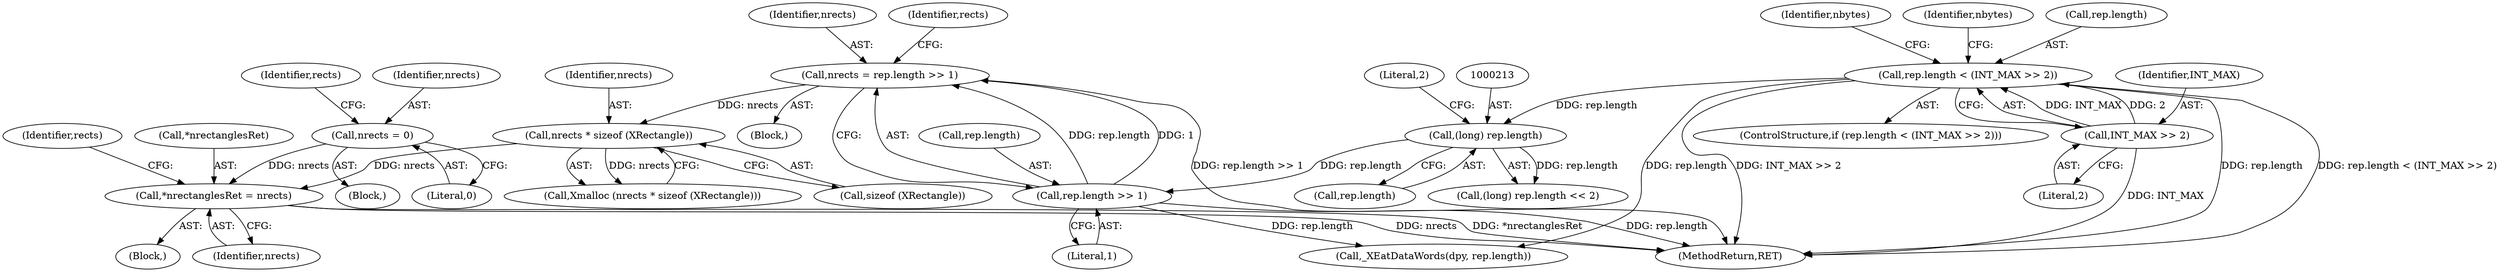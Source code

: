 digraph "0_libXfixes_61c1039ee23a2d1de712843bed3480654d7ef42e@pointer" {
"1000262" [label="(Call,*nrectanglesRet = nrects)"];
"1000237" [label="(Call,nrects = 0)"];
"1000228" [label="(Call,nrects * sizeof (XRectangle))"];
"1000218" [label="(Call,nrects = rep.length >> 1)"];
"1000220" [label="(Call,rep.length >> 1)"];
"1000212" [label="(Call,(long) rep.length)"];
"1000201" [label="(Call,rep.length < (INT_MAX >> 2))"];
"1000205" [label="(Call,INT_MAX >> 2)"];
"1000214" [label="(Call,rep.length)"];
"1000219" [label="(Identifier,nrects)"];
"1000218" [label="(Call,nrects = rep.length >> 1)"];
"1000217" [label="(Literal,2)"];
"1000267" [label="(Identifier,rects)"];
"1000211" [label="(Call,(long) rep.length << 2)"];
"1000200" [label="(ControlStructure,if (rep.length < (INT_MAX >> 2)))"];
"1000207" [label="(Literal,2)"];
"1000265" [label="(Identifier,nrects)"];
"1000202" [label="(Call,rep.length)"];
"1000268" [label="(MethodReturn,RET)"];
"1000208" [label="(Block,)"];
"1000235" [label="(Identifier,nbytes)"];
"1000212" [label="(Call,(long) rep.length)"];
"1000105" [label="(Block,)"];
"1000230" [label="(Call,sizeof (XRectangle))"];
"1000263" [label="(Call,*nrectanglesRet)"];
"1000262" [label="(Call,*nrectanglesRet = nrects)"];
"1000224" [label="(Literal,1)"];
"1000201" [label="(Call,rep.length < (INT_MAX >> 2))"];
"1000210" [label="(Identifier,nbytes)"];
"1000247" [label="(Call,_XEatDataWords(dpy, rep.length))"];
"1000206" [label="(Identifier,INT_MAX)"];
"1000237" [label="(Call,nrects = 0)"];
"1000241" [label="(Identifier,rects)"];
"1000220" [label="(Call,rep.length >> 1)"];
"1000226" [label="(Identifier,rects)"];
"1000233" [label="(Block,)"];
"1000228" [label="(Call,nrects * sizeof (XRectangle))"];
"1000227" [label="(Call,Xmalloc (nrects * sizeof (XRectangle)))"];
"1000238" [label="(Identifier,nrects)"];
"1000205" [label="(Call,INT_MAX >> 2)"];
"1000239" [label="(Literal,0)"];
"1000221" [label="(Call,rep.length)"];
"1000229" [label="(Identifier,nrects)"];
"1000262" -> "1000105"  [label="AST: "];
"1000262" -> "1000265"  [label="CFG: "];
"1000263" -> "1000262"  [label="AST: "];
"1000265" -> "1000262"  [label="AST: "];
"1000267" -> "1000262"  [label="CFG: "];
"1000262" -> "1000268"  [label="DDG: nrects"];
"1000262" -> "1000268"  [label="DDG: *nrectanglesRet"];
"1000237" -> "1000262"  [label="DDG: nrects"];
"1000228" -> "1000262"  [label="DDG: nrects"];
"1000237" -> "1000233"  [label="AST: "];
"1000237" -> "1000239"  [label="CFG: "];
"1000238" -> "1000237"  [label="AST: "];
"1000239" -> "1000237"  [label="AST: "];
"1000241" -> "1000237"  [label="CFG: "];
"1000228" -> "1000227"  [label="AST: "];
"1000228" -> "1000230"  [label="CFG: "];
"1000229" -> "1000228"  [label="AST: "];
"1000230" -> "1000228"  [label="AST: "];
"1000227" -> "1000228"  [label="CFG: "];
"1000228" -> "1000227"  [label="DDG: nrects"];
"1000218" -> "1000228"  [label="DDG: nrects"];
"1000218" -> "1000208"  [label="AST: "];
"1000218" -> "1000220"  [label="CFG: "];
"1000219" -> "1000218"  [label="AST: "];
"1000220" -> "1000218"  [label="AST: "];
"1000226" -> "1000218"  [label="CFG: "];
"1000218" -> "1000268"  [label="DDG: rep.length >> 1"];
"1000220" -> "1000218"  [label="DDG: rep.length"];
"1000220" -> "1000218"  [label="DDG: 1"];
"1000220" -> "1000224"  [label="CFG: "];
"1000221" -> "1000220"  [label="AST: "];
"1000224" -> "1000220"  [label="AST: "];
"1000220" -> "1000268"  [label="DDG: rep.length"];
"1000212" -> "1000220"  [label="DDG: rep.length"];
"1000220" -> "1000247"  [label="DDG: rep.length"];
"1000212" -> "1000211"  [label="AST: "];
"1000212" -> "1000214"  [label="CFG: "];
"1000213" -> "1000212"  [label="AST: "];
"1000214" -> "1000212"  [label="AST: "];
"1000217" -> "1000212"  [label="CFG: "];
"1000212" -> "1000211"  [label="DDG: rep.length"];
"1000201" -> "1000212"  [label="DDG: rep.length"];
"1000201" -> "1000200"  [label="AST: "];
"1000201" -> "1000205"  [label="CFG: "];
"1000202" -> "1000201"  [label="AST: "];
"1000205" -> "1000201"  [label="AST: "];
"1000210" -> "1000201"  [label="CFG: "];
"1000235" -> "1000201"  [label="CFG: "];
"1000201" -> "1000268"  [label="DDG: rep.length < (INT_MAX >> 2)"];
"1000201" -> "1000268"  [label="DDG: INT_MAX >> 2"];
"1000201" -> "1000268"  [label="DDG: rep.length"];
"1000205" -> "1000201"  [label="DDG: INT_MAX"];
"1000205" -> "1000201"  [label="DDG: 2"];
"1000201" -> "1000247"  [label="DDG: rep.length"];
"1000205" -> "1000207"  [label="CFG: "];
"1000206" -> "1000205"  [label="AST: "];
"1000207" -> "1000205"  [label="AST: "];
"1000205" -> "1000268"  [label="DDG: INT_MAX"];
}
